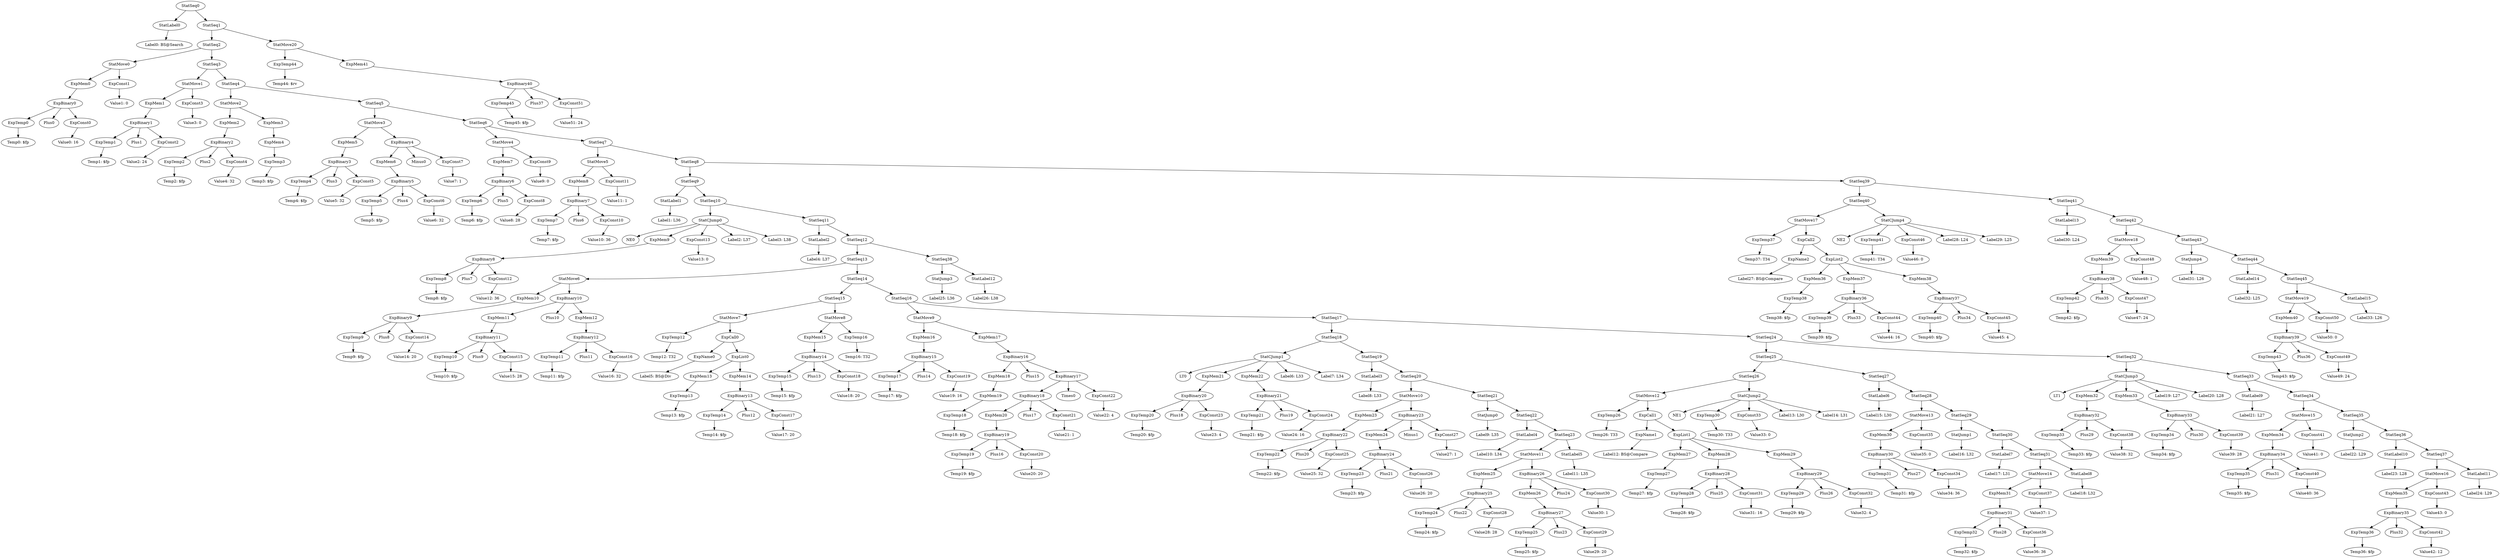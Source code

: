 digraph {
	ordering = out;
	ExpBinary40 -> ExpTemp45;
	ExpBinary40 -> Plus37;
	ExpBinary40 -> ExpConst51;
	StatMove20 -> ExpTemp44;
	StatMove20 -> ExpMem41;
	ExpTemp45 -> "Temp45: $fp";
	StatLabel15 -> "Label33: L26";
	StatSeq45 -> StatMove19;
	StatSeq45 -> StatLabel15;
	ExpConst50 -> "Value50: 0";
	ExpMem40 -> ExpBinary39;
	ExpBinary39 -> ExpTemp43;
	ExpBinary39 -> Plus36;
	ExpBinary39 -> ExpConst49;
	ExpTemp43 -> "Temp43: $fp";
	StatSeq43 -> StatJump4;
	StatSeq43 -> StatSeq44;
	ExpConst48 -> "Value48: 1";
	StatMove18 -> ExpMem39;
	StatMove18 -> ExpConst48;
	ExpMem39 -> ExpBinary38;
	ExpConst47 -> "Value47: 24";
	ExpBinary38 -> ExpTemp42;
	ExpBinary38 -> Plus35;
	ExpBinary38 -> ExpConst47;
	ExpTemp42 -> "Temp42: $fp";
	StatSeq39 -> StatSeq40;
	StatSeq39 -> StatSeq41;
	ExpConst46 -> "Value46: 0";
	ExpTemp41 -> "Temp41: T34";
	StatSeq40 -> StatMove17;
	StatSeq40 -> StatCJump4;
	ExpMem38 -> ExpBinary37;
	ExpBinary37 -> ExpTemp40;
	ExpBinary37 -> Plus34;
	ExpBinary37 -> ExpConst45;
	ExpMem37 -> ExpBinary36;
	ExpConst44 -> "Value44: 16";
	ExpBinary36 -> ExpTemp39;
	ExpBinary36 -> Plus33;
	ExpBinary36 -> ExpConst44;
	ExpTemp39 -> "Temp39: $fp";
	ExpList2 -> ExpMem36;
	ExpList2 -> ExpMem37;
	ExpList2 -> ExpMem38;
	ExpMem36 -> ExpTemp38;
	ExpName2 -> "Label27: BS@Compare";
	ExpTemp37 -> "Temp37: T34";
	StatSeq8 -> StatSeq9;
	StatSeq8 -> StatSeq39;
	StatSeq38 -> StatJump3;
	StatSeq38 -> StatLabel12;
	StatJump3 -> "Label25: L36";
	StatLabel11 -> "Label24: L29";
	ExpConst43 -> "Value43: 0";
	ExpMem35 -> ExpBinary35;
	StatMove17 -> ExpTemp37;
	StatMove17 -> ExpCall2;
	ExpConst42 -> "Value42: 12";
	ExpBinary35 -> ExpTemp36;
	ExpBinary35 -> Plus32;
	ExpBinary35 -> ExpConst42;
	StatLabel10 -> "Label23: L28";
	StatSeq35 -> StatJump2;
	StatSeq35 -> StatSeq36;
	ExpMem41 -> ExpBinary40;
	StatJump2 -> "Label22: L29";
	StatSeq34 -> StatMove15;
	StatSeq34 -> StatSeq35;
	StatMove15 -> ExpMem34;
	StatMove15 -> ExpConst41;
	ExpMem34 -> ExpBinary34;
	ExpConst40 -> "Value40: 36";
	ExpBinary34 -> ExpTemp35;
	ExpBinary34 -> Plus31;
	ExpBinary34 -> ExpConst40;
	ExpTemp35 -> "Temp35: $fp";
	ExpMem33 -> ExpBinary33;
	ExpConst39 -> "Value39: 28";
	ExpBinary33 -> ExpTemp34;
	ExpBinary33 -> Plus30;
	ExpBinary33 -> ExpConst39;
	ExpMem32 -> ExpBinary32;
	ExpConst38 -> "Value38: 32";
	StatSeq24 -> StatSeq25;
	StatSeq24 -> StatSeq32;
	StatLabel9 -> "Label21: L27";
	ExpBinary29 -> ExpTemp29;
	ExpBinary29 -> Plus26;
	ExpBinary29 -> ExpConst32;
	ExpBinary13 -> ExpTemp14;
	ExpBinary13 -> Plus12;
	ExpBinary13 -> ExpConst17;
	StatMove16 -> ExpMem35;
	StatMove16 -> ExpConst43;
	ExpBinary23 -> ExpMem24;
	ExpBinary23 -> Minus1;
	ExpBinary23 -> ExpConst27;
	ExpConst19 -> "Value19: 16";
	StatMove12 -> ExpTemp26;
	StatMove12 -> ExpCall1;
	ExpName0 -> "Label5: BS@Div";
	ExpConst8 -> "Value8: 28";
	ExpTemp20 -> "Temp20: $fp";
	ExpMem12 -> ExpBinary12;
	ExpBinary10 -> ExpMem11;
	ExpBinary10 -> Plus10;
	ExpBinary10 -> ExpMem12;
	StatSeq36 -> StatLabel10;
	StatSeq36 -> StatSeq37;
	ExpMem11 -> ExpBinary11;
	ExpTemp44 -> "Temp44: $rv";
	StatMove11 -> ExpMem25;
	StatMove11 -> ExpBinary26;
	ExpConst37 -> "Value37: 1";
	ExpTemp10 -> "Temp10: $fp";
	StatJump4 -> "Label31: L26";
	ExpMem10 -> ExpBinary9;
	ExpConst30 -> "Value30: 1";
	ExpMem27 -> ExpTemp27;
	ExpBinary30 -> ExpTemp31;
	ExpBinary30 -> Plus27;
	ExpBinary30 -> ExpConst34;
	StatLabel2 -> "Label4: L37";
	StatMove5 -> ExpMem8;
	StatMove5 -> ExpConst11;
	ExpConst14 -> "Value14: 20";
	ExpConst9 -> "Value9: 0";
	ExpConst51 -> "Value51: 24";
	ExpTemp15 -> "Temp15: $fp";
	StatLabel14 -> "Label32: L25";
	StatSeq10 -> StatCJump0;
	StatSeq10 -> StatSeq11;
	StatMove13 -> ExpMem30;
	StatMove13 -> ExpConst35;
	ExpTemp13 -> "Temp13: $fp";
	ExpConst35 -> "Value35: 0";
	StatCJump0 -> NE0;
	StatCJump0 -> ExpMem9;
	StatCJump0 -> ExpConst13;
	StatCJump0 -> "Label2: L37";
	StatCJump0 -> "Label3: L38";
	ExpCall0 -> ExpName0;
	ExpCall0 -> ExpList0;
	StatSeq9 -> StatLabel1;
	StatSeq9 -> StatSeq10;
	StatLabel1 -> "Label1: L36";
	StatSeq7 -> StatMove5;
	StatSeq7 -> StatSeq8;
	StatSeq16 -> StatMove9;
	StatSeq16 -> StatSeq17;
	ExpConst27 -> "Value27: 1";
	ExpConst11 -> "Value11: 1";
	ExpTemp2 -> "Temp2: $fp";
	StatLabel12 -> "Label26: L38";
	ExpBinary0 -> ExpTemp0;
	ExpBinary0 -> Plus0;
	ExpBinary0 -> ExpConst0;
	ExpBinary11 -> ExpTemp10;
	ExpBinary11 -> Plus9;
	ExpBinary11 -> ExpConst15;
	ExpTemp38 -> "Temp38: $fp";
	ExpBinary31 -> ExpTemp32;
	ExpBinary31 -> Plus28;
	ExpBinary31 -> ExpConst36;
	ExpTemp34 -> "Temp34: $fp";
	StatLabel7 -> "Label17: L31";
	ExpBinary14 -> ExpTemp15;
	ExpBinary14 -> Plus13;
	ExpBinary14 -> ExpConst18;
	StatMove0 -> ExpMem0;
	StatMove0 -> ExpConst1;
	ExpTemp12 -> "Temp12: T32";
	ExpTemp14 -> "Temp14: $fp";
	StatLabel6 -> "Label15: L30";
	StatJump1 -> "Label16: L32";
	StatSeq33 -> StatLabel9;
	StatSeq33 -> StatSeq34;
	StatSeq15 -> StatMove7;
	StatSeq15 -> StatMove8;
	ExpConst15 -> "Value15: 28";
	StatSeq3 -> StatMove1;
	StatSeq3 -> StatSeq4;
	ExpConst13 -> "Value13: 0";
	ExpMem7 -> ExpBinary6;
	ExpConst45 -> "Value45: 4";
	ExpTemp40 -> "Temp40: $fp";
	ExpBinary3 -> ExpTemp4;
	ExpBinary3 -> Plus3;
	ExpBinary3 -> ExpConst5;
	ExpMem8 -> ExpBinary7;
	StatSeq6 -> StatMove4;
	StatSeq6 -> StatSeq7;
	ExpTemp11 -> "Temp11: $fp";
	ExpBinary32 -> ExpTemp33;
	ExpBinary32 -> Plus29;
	ExpBinary32 -> ExpConst38;
	ExpMem14 -> ExpBinary13;
	StatSeq31 -> StatMove14;
	StatSeq31 -> StatLabel8;
	StatSeq0 -> StatLabel0;
	StatSeq0 -> StatSeq1;
	ExpConst23 -> "Value23: 4";
	ExpMem21 -> ExpBinary20;
	ExpTemp1 -> "Temp1: $fp";
	ExpBinary4 -> ExpMem6;
	ExpBinary4 -> Minus0;
	ExpBinary4 -> ExpConst7;
	ExpList1 -> ExpMem27;
	ExpList1 -> ExpMem28;
	ExpList1 -> ExpMem29;
	ExpTemp5 -> "Temp5: $fp";
	ExpBinary17 -> ExpBinary18;
	ExpBinary17 -> Times0;
	ExpBinary17 -> ExpConst22;
	ExpConst12 -> "Value12: 36";
	ExpTemp8 -> "Temp8: $fp";
	ExpMem15 -> ExpBinary14;
	ExpConst32 -> "Value32: 4";
	ExpConst17 -> "Value17: 20";
	ExpBinary1 -> ExpTemp1;
	ExpBinary1 -> Plus1;
	ExpBinary1 -> ExpConst2;
	ExpConst10 -> "Value10: 36";
	ExpTemp36 -> "Temp36: $fp";
	StatSeq4 -> StatMove2;
	StatSeq4 -> StatSeq5;
	ExpMem0 -> ExpBinary0;
	ExpTemp16 -> "Temp16: T32";
	StatCJump2 -> NE1;
	StatCJump2 -> ExpTemp30;
	StatCJump2 -> ExpConst33;
	StatCJump2 -> "Label13: L30";
	StatCJump2 -> "Label14: L31";
	ExpBinary6 -> ExpTemp6;
	ExpBinary6 -> Plus5;
	ExpBinary6 -> ExpConst8;
	StatLabel13 -> "Label30: L24";
	StatSeq2 -> StatMove0;
	StatSeq2 -> StatSeq3;
	StatSeq13 -> StatMove6;
	StatSeq13 -> StatSeq14;
	ExpConst3 -> "Value3: 0";
	ExpTemp17 -> "Temp17: $fp";
	ExpTemp23 -> "Temp23: $fp";
	ExpMem1 -> ExpBinary1;
	ExpConst31 -> "Value31: 16";
	ExpMem9 -> ExpBinary8;
	ExpConst6 -> "Value6: 32";
	StatCJump4 -> NE2;
	StatCJump4 -> ExpTemp41;
	StatCJump4 -> ExpConst46;
	StatCJump4 -> "Label28: L24";
	StatCJump4 -> "Label29: L25";
	StatSeq14 -> StatSeq15;
	StatSeq14 -> StatSeq16;
	ExpMem13 -> ExpTemp13;
	ExpBinary27 -> ExpTemp25;
	ExpBinary27 -> Plus23;
	ExpBinary27 -> ExpConst29;
	StatMove1 -> ExpMem1;
	StatMove1 -> ExpConst3;
	ExpMem16 -> ExpBinary15;
	ExpBinary2 -> ExpTemp2;
	ExpBinary2 -> Plus2;
	ExpBinary2 -> ExpConst4;
	ExpTemp19 -> "Temp19: $fp";
	ExpTemp33 -> "Temp33: $fp";
	ExpBinary22 -> ExpTemp22;
	ExpBinary22 -> Plus20;
	ExpBinary22 -> ExpConst25;
	StatSeq17 -> StatSeq18;
	StatSeq17 -> StatSeq24;
	StatSeq1 -> StatSeq2;
	StatSeq1 -> StatMove20;
	StatSeq30 -> StatLabel7;
	StatSeq30 -> StatSeq31;
	ExpConst41 -> "Value41: 0";
	ExpConst1 -> "Value1: 0";
	ExpMem3 -> ExpMem4;
	StatSeq12 -> StatSeq13;
	StatSeq12 -> StatSeq38;
	ExpTemp4 -> "Temp4: $fp";
	StatLabel5 -> "Label11: L35";
	StatMove19 -> ExpMem40;
	StatMove19 -> ExpConst50;
	ExpTemp0 -> "Temp0: $fp";
	StatMove7 -> ExpTemp12;
	StatMove7 -> ExpCall0;
	ExpTemp7 -> "Temp7: $fp";
	ExpCall2 -> ExpName2;
	ExpCall2 -> ExpList2;
	ExpConst2 -> "Value2: 24";
	ExpConst18 -> "Value18: 20";
	ExpConst26 -> "Value26: 20";
	StatLabel0 -> "Label0: BS@Search";
	ExpConst24 -> "Value24: 16";
	ExpConst16 -> "Value16: 32";
	ExpMem6 -> ExpBinary5;
	ExpConst0 -> "Value0: 16";
	ExpBinary12 -> ExpTemp11;
	ExpBinary12 -> Plus11;
	ExpBinary12 -> ExpConst16;
	StatMove6 -> ExpMem10;
	StatMove6 -> ExpBinary10;
	ExpBinary8 -> ExpTemp8;
	ExpBinary8 -> Plus7;
	ExpBinary8 -> ExpConst12;
	ExpConst5 -> "Value5: 32";
	StatSeq26 -> StatMove12;
	StatSeq26 -> StatCJump2;
	ExpConst4 -> "Value4: 32";
	ExpBinary28 -> ExpTemp28;
	ExpBinary28 -> Plus25;
	ExpBinary28 -> ExpConst31;
	StatSeq42 -> StatMove18;
	StatSeq42 -> StatSeq43;
	ExpMem2 -> ExpBinary2;
	StatSeq11 -> StatLabel2;
	StatSeq11 -> StatSeq12;
	ExpBinary7 -> ExpTemp7;
	ExpBinary7 -> Plus6;
	ExpBinary7 -> ExpConst10;
	ExpBinary5 -> ExpTemp5;
	ExpBinary5 -> Plus4;
	ExpBinary5 -> ExpConst6;
	StatSeq20 -> StatMove10;
	StatSeq20 -> StatSeq21;
	ExpBinary15 -> ExpTemp17;
	ExpBinary15 -> Plus14;
	ExpBinary15 -> ExpConst19;
	StatMove4 -> ExpMem7;
	StatMove4 -> ExpConst9;
	StatMove9 -> ExpMem16;
	StatMove9 -> ExpMem17;
	ExpMem18 -> ExpMem19;
	ExpBinary16 -> ExpMem18;
	ExpBinary16 -> Plus15;
	ExpBinary16 -> ExpBinary17;
	ExpTemp18 -> "Temp18: $fp";
	ExpConst28 -> "Value28: 28";
	ExpBinary19 -> ExpTemp19;
	ExpBinary19 -> Plus16;
	ExpBinary19 -> ExpConst20;
	StatMove2 -> ExpMem2;
	StatMove2 -> ExpMem3;
	ExpMem28 -> ExpBinary28;
	ExpMem20 -> ExpBinary19;
	ExpList0 -> ExpMem13;
	ExpList0 -> ExpMem14;
	ExpConst22 -> "Value22: 4";
	ExpMem17 -> ExpBinary16;
	ExpConst25 -> "Value25: 32";
	StatSeq32 -> StatCJump3;
	StatSeq32 -> StatSeq33;
	ExpTemp28 -> "Temp28: $fp";
	StatMove8 -> ExpMem15;
	StatMove8 -> ExpTemp16;
	ExpBinary20 -> ExpTemp20;
	ExpBinary20 -> Plus18;
	ExpBinary20 -> ExpConst23;
	ExpConst7 -> "Value7: 1";
	ExpTemp21 -> "Temp21: $fp";
	StatCJump3 -> LT1;
	StatCJump3 -> ExpMem32;
	StatCJump3 -> ExpMem33;
	StatCJump3 -> "Label19: L27";
	StatCJump3 -> "Label20: L28";
	ExpBinary21 -> ExpTemp21;
	ExpBinary21 -> Plus19;
	ExpBinary21 -> ExpConst24;
	StatSeq44 -> StatLabel14;
	StatSeq44 -> StatSeq45;
	ExpMem5 -> ExpBinary3;
	ExpMem22 -> ExpBinary21;
	StatSeq41 -> StatLabel13;
	StatSeq41 -> StatSeq42;
	StatLabel3 -> "Label8: L33";
	StatSeq18 -> StatCJump1;
	StatSeq18 -> StatSeq19;
	ExpTemp22 -> "Temp22: $fp";
	ExpMem4 -> ExpTemp3;
	StatMove10 -> ExpMem23;
	StatMove10 -> ExpBinary23;
	ExpBinary9 -> ExpTemp9;
	ExpBinary9 -> Plus8;
	ExpBinary9 -> ExpConst14;
	ExpBinary24 -> ExpTemp23;
	ExpBinary24 -> Plus21;
	ExpBinary24 -> ExpConst26;
	ExpTemp29 -> "Temp29: $fp";
	ExpMem24 -> ExpBinary24;
	ExpName1 -> "Label12: BS@Compare";
	StatJump0 -> "Label9: L35";
	StatSeq21 -> StatJump0;
	StatSeq21 -> StatSeq22;
	StatLabel4 -> "Label10: L34";
	StatSeq23 -> StatMove11;
	StatSeq23 -> StatLabel5;
	StatSeq19 -> StatLabel3;
	StatSeq19 -> StatSeq20;
	StatSeq22 -> StatLabel4;
	StatSeq22 -> StatSeq23;
	ExpTemp31 -> "Temp31: $fp";
	ExpTemp24 -> "Temp24: $fp";
	ExpConst29 -> "Value29: 20";
	ExpMem23 -> ExpBinary22;
	ExpBinary25 -> ExpTemp24;
	ExpBinary25 -> Plus22;
	ExpBinary25 -> ExpConst28;
	ExpMem25 -> ExpBinary25;
	ExpMem26 -> ExpBinary27;
	StatSeq28 -> StatMove13;
	StatSeq28 -> StatSeq29;
	ExpTemp25 -> "Temp25: $fp";
	ExpMem29 -> ExpBinary29;
	ExpBinary26 -> ExpMem26;
	ExpBinary26 -> Plus24;
	ExpBinary26 -> ExpConst30;
	ExpTemp26 -> "Temp26: T33";
	ExpMem19 -> ExpTemp18;
	ExpCall1 -> ExpName1;
	ExpCall1 -> ExpList1;
	ExpConst49 -> "Value49: 24";
	ExpTemp27 -> "Temp27: $fp";
	ExpTemp30 -> "Temp30: T33";
	ExpConst21 -> "Value21: 1";
	ExpConst33 -> "Value33: 0";
	StatMove3 -> ExpMem5;
	StatMove3 -> ExpBinary4;
	StatSeq25 -> StatSeq26;
	StatSeq25 -> StatSeq27;
	ExpTemp9 -> "Temp9: $fp";
	StatSeq27 -> StatLabel6;
	StatSeq27 -> StatSeq28;
	StatCJump1 -> LT0;
	StatCJump1 -> ExpMem21;
	StatCJump1 -> ExpMem22;
	StatCJump1 -> "Label6: L33";
	StatCJump1 -> "Label7: L34";
	ExpConst34 -> "Value34: 36";
	ExpMem30 -> ExpBinary30;
	ExpConst20 -> "Value20: 20";
	StatSeq29 -> StatJump1;
	StatSeq29 -> StatSeq30;
	ExpTemp32 -> "Temp32: $fp";
	StatSeq5 -> StatMove3;
	StatSeq5 -> StatSeq6;
	ExpConst36 -> "Value36: 36";
	ExpMem31 -> ExpBinary31;
	StatSeq37 -> StatMove16;
	StatSeq37 -> StatLabel11;
	ExpTemp3 -> "Temp3: $fp";
	ExpTemp6 -> "Temp6: $fp";
	ExpBinary18 -> ExpMem20;
	ExpBinary18 -> Plus17;
	ExpBinary18 -> ExpConst21;
	StatLabel8 -> "Label18: L32";
	StatMove14 -> ExpMem31;
	StatMove14 -> ExpConst37;
}

